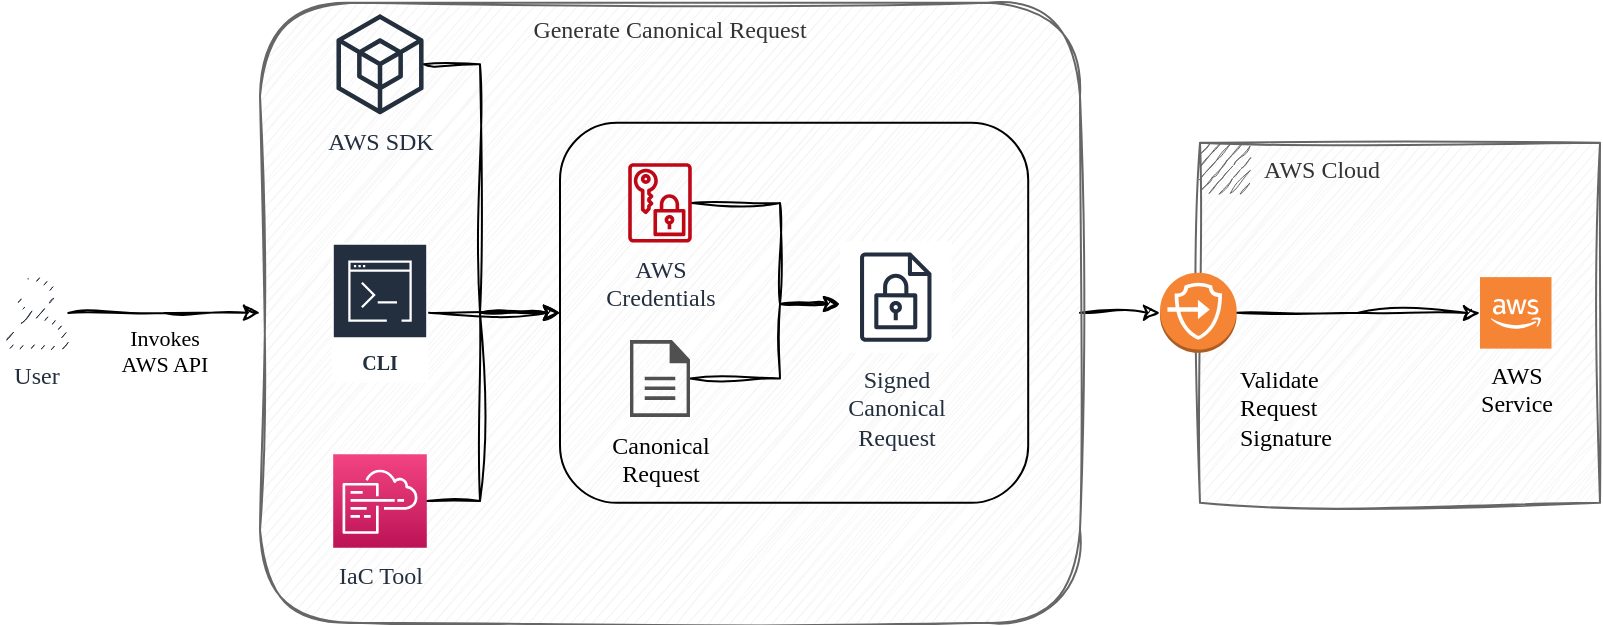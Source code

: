 <mxfile version="20.8.16" type="device" pages="2"><diagram id="P2roQQ4Z8uFhgxpEA7Dc" name="Page-1"><mxGraphModel dx="892" dy="425" grid="1" gridSize="10" guides="1" tooltips="1" connect="1" arrows="1" fold="1" page="1" pageScale="1" pageWidth="850" pageHeight="1100" math="0" shadow="0"><root><mxCell id="0"/><mxCell id="1" parent="0"/><mxCell id="TW6FKX5Xv9ZzFJC3Ceqp-14" style="edgeStyle=orthogonalEdgeStyle;rounded=0;orthogonalLoop=1;jettySize=auto;html=1;entryX=0;entryY=0.5;entryDx=0;entryDy=0;entryPerimeter=0;sketch=1;curveFitting=1;jiggle=2;" parent="1" source="ldihhb07NF6keeZf5SFv-14" target="ldihhb07NF6keeZf5SFv-16" edge="1"><mxGeometry relative="1" as="geometry"/></mxCell><mxCell id="ldihhb07NF6keeZf5SFv-14" value="Generate Canonical Request" style="rounded=1;whiteSpace=wrap;html=1;fillColor=#f5f5f5;fontColor=#333333;strokeColor=#666666;sketch=1;curveFitting=1;jiggle=2;verticalAlign=top;fontFamily=Verdana;" parent="1" vertex="1"><mxGeometry x="170" y="81.43" width="410" height="310" as="geometry"/></mxCell><mxCell id="ldihhb07NF6keeZf5SFv-10" value="" style="rounded=1;whiteSpace=wrap;html=1;fillColor=none;" parent="1" vertex="1"><mxGeometry x="320" y="141.43" width="234.1" height="190" as="geometry"/></mxCell><mxCell id="TW6FKX5Xv9ZzFJC3Ceqp-8" style="edgeStyle=orthogonalEdgeStyle;rounded=0;orthogonalLoop=1;jettySize=auto;html=1;entryX=0;entryY=0.5;entryDx=0;entryDy=0;sketch=1;curveFitting=1;jiggle=2;" parent="1" source="Ro5z9y-FDL-VQz8w_BYz-1" target="ldihhb07NF6keeZf5SFv-10" edge="1"><mxGeometry relative="1" as="geometry"><Array as="points"><mxPoint x="280" y="112"/><mxPoint x="280" y="236"/></Array></mxGeometry></mxCell><mxCell id="Ro5z9y-FDL-VQz8w_BYz-1" value="AWS SDK" style="sketch=0;outlineConnect=0;fontColor=#232F3E;gradientColor=none;fillColor=#232F3D;strokeColor=none;dashed=0;verticalLabelPosition=bottom;verticalAlign=top;align=center;html=1;fontSize=12;fontStyle=0;aspect=fixed;pointerEvents=1;shape=mxgraph.aws4.external_sdk;fontFamily=Verdana;" parent="1" vertex="1"><mxGeometry x="208.21" y="87.13" width="43.59" height="50" as="geometry"/></mxCell><mxCell id="TW6FKX5Xv9ZzFJC3Ceqp-10" style="edgeStyle=orthogonalEdgeStyle;rounded=0;orthogonalLoop=1;jettySize=auto;html=1;entryX=0;entryY=0.5;entryDx=0;entryDy=0;sketch=1;curveFitting=1;jiggle=2;" parent="1" source="Ro5z9y-FDL-VQz8w_BYz-4" target="ldihhb07NF6keeZf5SFv-10" edge="1"><mxGeometry relative="1" as="geometry"/></mxCell><mxCell id="Ro5z9y-FDL-VQz8w_BYz-4" value="CLI" style="sketch=0;outlineConnect=0;fontColor=#232F3E;gradientColor=none;strokeColor=#ffffff;fillColor=#232F3E;dashed=0;verticalLabelPosition=middle;verticalAlign=bottom;align=center;html=1;whiteSpace=wrap;fontSize=10;fontStyle=1;spacing=3;shape=mxgraph.aws4.productIcon;prIcon=mxgraph.aws4.command_line_interface;labelBackgroundColor=none;fontFamily=Verdana;" parent="1" vertex="1"><mxGeometry x="205.9" y="201.43" width="48.2" height="70" as="geometry"/></mxCell><mxCell id="TW6FKX5Xv9ZzFJC3Ceqp-9" style="edgeStyle=orthogonalEdgeStyle;rounded=0;orthogonalLoop=1;jettySize=auto;html=1;exitX=1;exitY=0.5;exitDx=0;exitDy=0;exitPerimeter=0;entryX=0;entryY=0.5;entryDx=0;entryDy=0;sketch=1;curveFitting=1;jiggle=2;" parent="1" source="Ro5z9y-FDL-VQz8w_BYz-6" target="ldihhb07NF6keeZf5SFv-10" edge="1"><mxGeometry relative="1" as="geometry"><Array as="points"><mxPoint x="280" y="331"/><mxPoint x="280" y="236"/></Array></mxGeometry></mxCell><mxCell id="Ro5z9y-FDL-VQz8w_BYz-6" value="IaC Tool" style="sketch=0;points=[[0,0,0],[0.25,0,0],[0.5,0,0],[0.75,0,0],[1,0,0],[0,1,0],[0.25,1,0],[0.5,1,0],[0.75,1,0],[1,1,0],[0,0.25,0],[0,0.5,0],[0,0.75,0],[1,0.25,0],[1,0.5,0],[1,0.75,0]];points=[[0,0,0],[0.25,0,0],[0.5,0,0],[0.75,0,0],[1,0,0],[0,1,0],[0.25,1,0],[0.5,1,0],[0.75,1,0],[1,1,0],[0,0.25,0],[0,0.5,0],[0,0.75,0],[1,0.25,0],[1,0.5,0],[1,0.75,0]];outlineConnect=0;fontColor=#232F3E;gradientColor=#F34482;gradientDirection=north;fillColor=#BC1356;strokeColor=#ffffff;dashed=0;verticalLabelPosition=bottom;verticalAlign=top;align=center;html=1;fontSize=12;fontStyle=0;aspect=fixed;shape=mxgraph.aws4.resourceIcon;resIcon=mxgraph.aws4.cloudformation;fontFamily=Verdana;" parent="1" vertex="1"><mxGeometry x="206.6" y="307.13" width="46.8" height="46.8" as="geometry"/></mxCell><mxCell id="TW6FKX5Xv9ZzFJC3Ceqp-13" style="edgeStyle=orthogonalEdgeStyle;rounded=0;orthogonalLoop=1;jettySize=auto;html=1;sketch=1;curveFitting=1;jiggle=2;" parent="1" source="Ro5z9y-FDL-VQz8w_BYz-7" target="ldihhb07NF6keeZf5SFv-11" edge="1"><mxGeometry relative="1" as="geometry"><Array as="points"><mxPoint x="430" y="269"/><mxPoint x="430" y="232"/></Array></mxGeometry></mxCell><mxCell id="Ro5z9y-FDL-VQz8w_BYz-7" value="Canonical&lt;br&gt;Request" style="sketch=0;pointerEvents=1;shadow=0;dashed=0;html=1;strokeColor=none;fillColor=#505050;labelPosition=center;verticalLabelPosition=bottom;verticalAlign=top;outlineConnect=0;align=center;shape=mxgraph.office.concepts.document;fontFamily=Verdana;" parent="1" vertex="1"><mxGeometry x="355.0" y="250" width="30" height="38.5" as="geometry"/></mxCell><mxCell id="TW6FKX5Xv9ZzFJC3Ceqp-7" value="Invokes&lt;br&gt;AWS API" style="edgeStyle=orthogonalEdgeStyle;rounded=0;orthogonalLoop=1;jettySize=auto;html=1;sketch=1;curveFitting=1;jiggle=2;fontFamily=Verdana;labelPosition=center;verticalLabelPosition=bottom;align=center;verticalAlign=top;" parent="1" source="ldihhb07NF6keeZf5SFv-1" target="ldihhb07NF6keeZf5SFv-14" edge="1"><mxGeometry relative="1" as="geometry"/></mxCell><mxCell id="ldihhb07NF6keeZf5SFv-1" value="User" style="sketch=1;outlineConnect=0;fontColor=#232F3E;gradientColor=none;fillColor=#232F3D;strokeColor=none;dashed=0;verticalLabelPosition=bottom;verticalAlign=top;align=center;html=1;fontSize=12;fontStyle=0;aspect=fixed;pointerEvents=1;shape=mxgraph.aws4.user;curveFitting=1;jiggle=2;fontFamily=Verdana;" parent="1" vertex="1"><mxGeometry x="40" y="218.56" width="35.75" height="35.75" as="geometry"/></mxCell><mxCell id="TW6FKX5Xv9ZzFJC3Ceqp-11" style="edgeStyle=orthogonalEdgeStyle;rounded=0;orthogonalLoop=1;jettySize=auto;html=1;sketch=1;curveFitting=1;jiggle=2;" parent="1" source="ldihhb07NF6keeZf5SFv-7" target="ldihhb07NF6keeZf5SFv-11" edge="1"><mxGeometry relative="1" as="geometry"><Array as="points"><mxPoint x="430" y="182"/><mxPoint x="430" y="232"/></Array></mxGeometry></mxCell><mxCell id="ldihhb07NF6keeZf5SFv-7" value="AWS&lt;br&gt;Credentials" style="sketch=0;outlineConnect=0;fontColor=#232F3E;gradientColor=none;fillColor=#BF0816;strokeColor=none;dashed=0;verticalLabelPosition=bottom;verticalAlign=top;align=center;html=1;fontSize=12;fontStyle=0;aspect=fixed;pointerEvents=1;shape=mxgraph.aws4.data_encryption_key;fontFamily=Verdana;" parent="1" vertex="1"><mxGeometry x="354.1" y="161.43" width="31.79" height="40" as="geometry"/></mxCell><mxCell id="ldihhb07NF6keeZf5SFv-11" value="Signed&lt;br&gt;Canonical&lt;br&gt;Request" style="sketch=0;outlineConnect=0;fontColor=#232F3E;gradientColor=none;strokeColor=#232F3E;fillColor=#ffffff;dashed=0;verticalLabelPosition=bottom;verticalAlign=top;align=center;html=1;fontSize=12;fontStyle=0;aspect=fixed;shape=mxgraph.aws4.resourceIcon;resIcon=mxgraph.aws4.encrypted_data;fontFamily=Verdana;" parent="1" vertex="1"><mxGeometry x="460" y="200.68" width="55.75" height="55.75" as="geometry"/></mxCell><mxCell id="ldihhb07NF6keeZf5SFv-15" value="AWS Cloud" style="sketch=1;outlineConnect=0;html=1;whiteSpace=wrap;fontSize=12;fontStyle=0;shape=mxgraph.aws4.group;grIcon=mxgraph.aws4.group_aws_cloud;strokeColor=#666666;fillColor=#f5f5f5;verticalAlign=top;align=left;spacingLeft=30;fontColor=#333333;dashed=0;curveFitting=1;jiggle=2;fontFamily=Verdana;" parent="1" vertex="1"><mxGeometry x="640" y="151.43" width="200" height="180" as="geometry"/></mxCell><mxCell id="TW6FKX5Xv9ZzFJC3Ceqp-2" value="" style="edgeStyle=orthogonalEdgeStyle;rounded=0;orthogonalLoop=1;jettySize=auto;html=1;exitX=1;exitY=0.5;exitDx=0;exitDy=0;exitPerimeter=0;sketch=1;curveFitting=1;jiggle=2;" parent="1" source="ldihhb07NF6keeZf5SFv-16" target="TW6FKX5Xv9ZzFJC3Ceqp-1" edge="1"><mxGeometry relative="1" as="geometry"/></mxCell><mxCell id="ldihhb07NF6keeZf5SFv-16" value="Validate&lt;br&gt;Request&lt;br&gt;Signature" style="outlineConnect=0;dashed=0;verticalLabelPosition=bottom;verticalAlign=top;align=left;html=1;shape=mxgraph.aws3.endpoints;fillColor=#F58534;gradientColor=none;labelPosition=right;fontFamily=Verdana;" parent="1" vertex="1"><mxGeometry x="620" y="216.43" width="38.33" height="40" as="geometry"/></mxCell><mxCell id="TW6FKX5Xv9ZzFJC3Ceqp-1" value="AWS&lt;br&gt;Service" style="outlineConnect=0;dashed=0;verticalLabelPosition=bottom;verticalAlign=top;align=center;html=1;shape=mxgraph.aws3.cloud_2;fillColor=#F58534;gradientColor=none;fontFamily=Verdana;" parent="1" vertex="1"><mxGeometry x="780" y="218.56" width="35.75" height="35.75" as="geometry"/></mxCell></root></mxGraphModel></diagram><diagram id="wt9jBZ7fw4YKMHmINseS" name="Page-2"><mxGraphModel dx="694" dy="425" grid="1" gridSize="10" guides="1" tooltips="1" connect="1" arrows="1" fold="1" page="1" pageScale="1" pageWidth="850" pageHeight="1100" math="0" shadow="0"><root><mxCell id="0"/><mxCell id="1" parent="0"/></root></mxGraphModel></diagram></mxfile>
